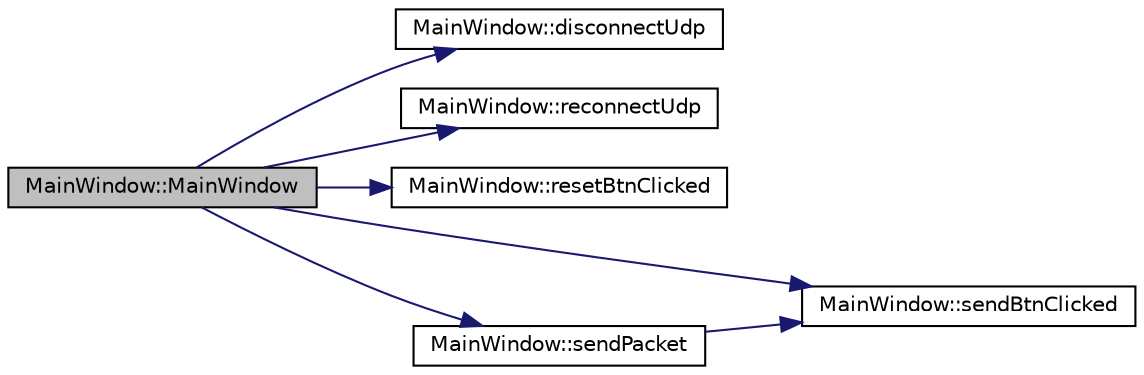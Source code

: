 digraph "MainWindow::MainWindow"
{
 // INTERACTIVE_SVG=YES
  edge [fontname="Helvetica",fontsize="10",labelfontname="Helvetica",labelfontsize="10"];
  node [fontname="Helvetica",fontsize="10",shape=record];
  rankdir="LR";
  Node1 [label="MainWindow::MainWindow",height=0.2,width=0.4,color="black", fillcolor="grey75", style="filled", fontcolor="black"];
  Node1 -> Node2 [color="midnightblue",fontsize="10",style="solid",fontname="Helvetica"];
  Node2 [label="MainWindow::disconnectUdp",height=0.2,width=0.4,color="black", fillcolor="white", style="filled",URL="$d9/dc6/class_main_window.html#a9473abe041c1a666de2c12f4b1c6cd39"];
  Node1 -> Node3 [color="midnightblue",fontsize="10",style="solid",fontname="Helvetica"];
  Node3 [label="MainWindow::reconnectUdp",height=0.2,width=0.4,color="black", fillcolor="white", style="filled",URL="$d9/dc6/class_main_window.html#abf57ccc0365e76ae10cdb4d6ce89e13f"];
  Node1 -> Node4 [color="midnightblue",fontsize="10",style="solid",fontname="Helvetica"];
  Node4 [label="MainWindow::resetBtnClicked",height=0.2,width=0.4,color="black", fillcolor="white", style="filled",URL="$d9/dc6/class_main_window.html#a6cddce4209b17cb7d765d41d3b02e127"];
  Node1 -> Node5 [color="midnightblue",fontsize="10",style="solid",fontname="Helvetica"];
  Node5 [label="MainWindow::sendBtnClicked",height=0.2,width=0.4,color="black", fillcolor="white", style="filled",URL="$d9/dc6/class_main_window.html#af60ed60fb5dede01326f1831c695f401"];
  Node1 -> Node6 [color="midnightblue",fontsize="10",style="solid",fontname="Helvetica"];
  Node6 [label="MainWindow::sendPacket",height=0.2,width=0.4,color="black", fillcolor="white", style="filled",URL="$d9/dc6/class_main_window.html#afc41129fdf7b5b3c2e303ecf45724096"];
  Node6 -> Node5 [color="midnightblue",fontsize="10",style="solid",fontname="Helvetica"];
}
